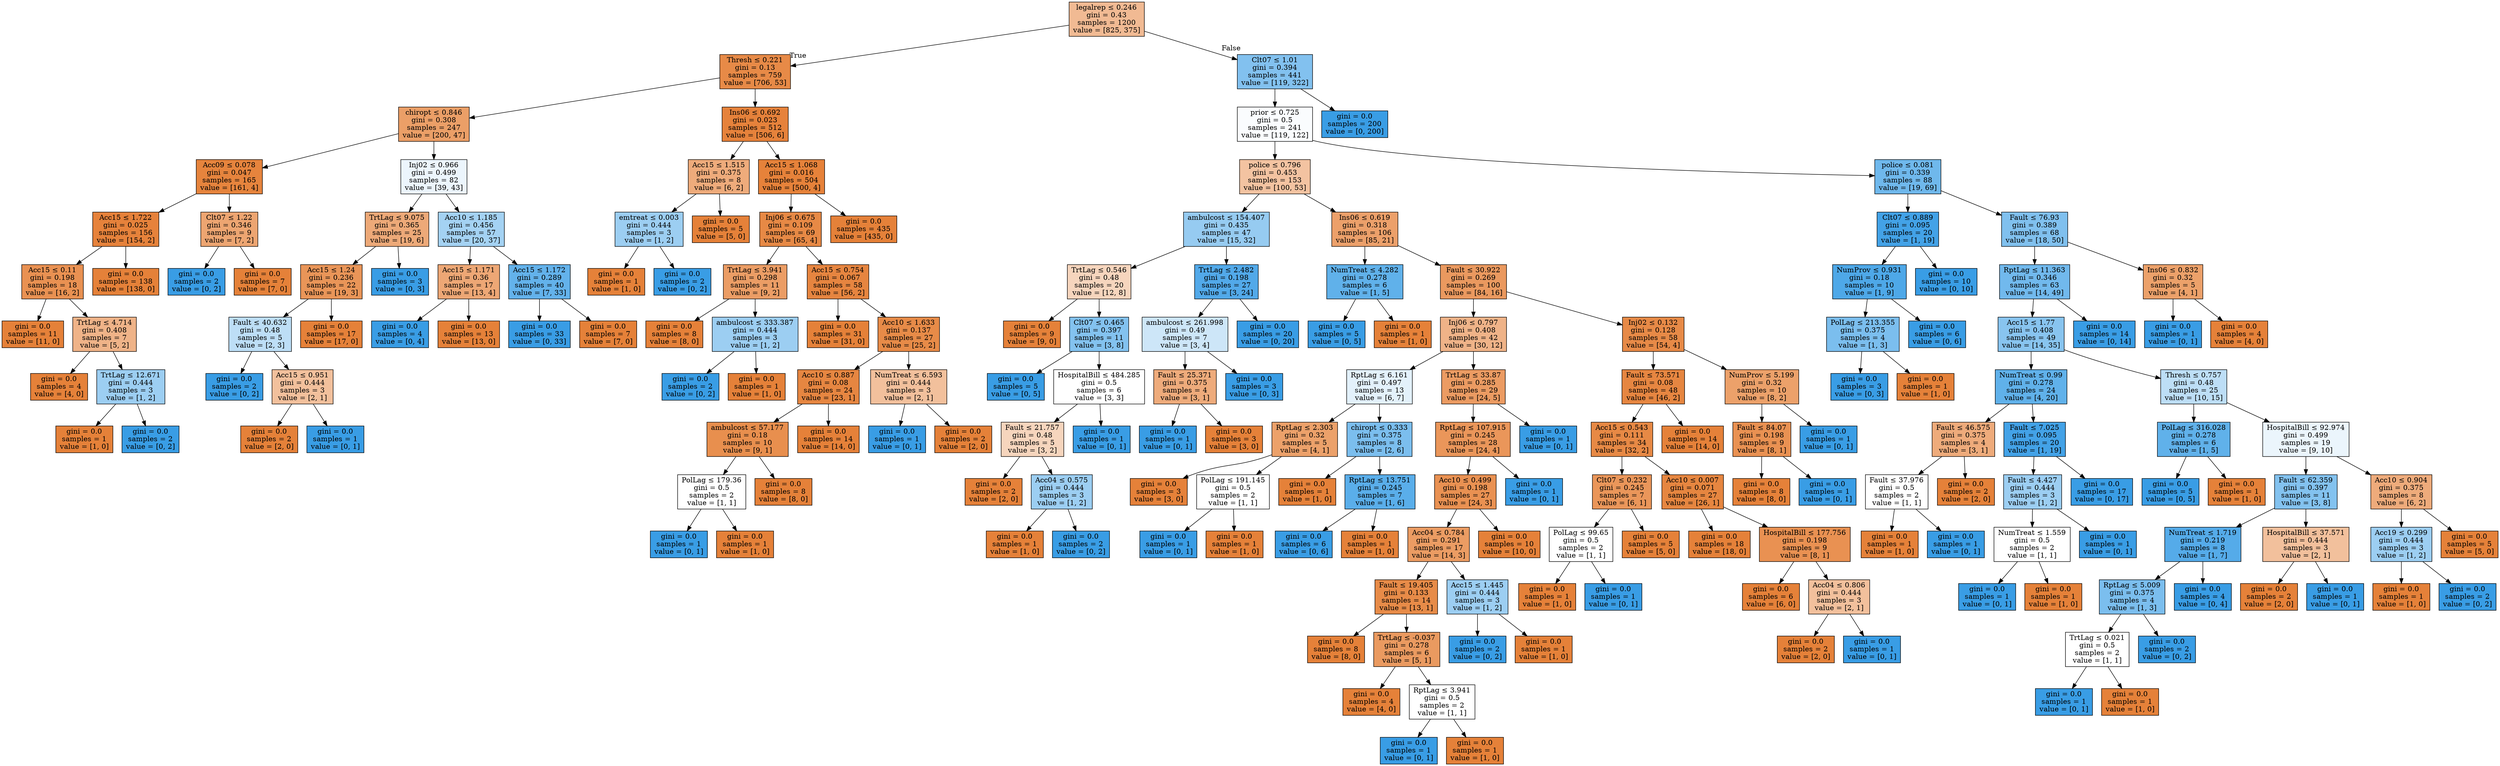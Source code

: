 digraph Tree {
node [shape=box, style="filled", color="black"] ;
0 [label=<legalrep &le; 0.246<br/>gini = 0.43<br/>samples = 1200<br/>value = [825, 375]>, fillcolor="#e581398b"] ;
1 [label=<Thresh &le; 0.221<br/>gini = 0.13<br/>samples = 759<br/>value = [706, 53]>, fillcolor="#e58139ec"] ;
0 -> 1 [labeldistance=2.5, labelangle=45, headlabel="True"] ;
2 [label=<chiropt &le; 0.846<br/>gini = 0.308<br/>samples = 247<br/>value = [200, 47]>, fillcolor="#e58139c3"] ;
1 -> 2 ;
3 [label=<Acc09 &le; 0.078<br/>gini = 0.047<br/>samples = 165<br/>value = [161, 4]>, fillcolor="#e58139f9"] ;
2 -> 3 ;
4 [label=<Acc15 &le; 1.722<br/>gini = 0.025<br/>samples = 156<br/>value = [154, 2]>, fillcolor="#e58139fc"] ;
3 -> 4 ;
5 [label=<Acc15 &le; 0.11<br/>gini = 0.198<br/>samples = 18<br/>value = [16, 2]>, fillcolor="#e58139df"] ;
4 -> 5 ;
6 [label=<gini = 0.0<br/>samples = 11<br/>value = [11, 0]>, fillcolor="#e58139ff"] ;
5 -> 6 ;
7 [label=<TrtLag &le; 4.714<br/>gini = 0.408<br/>samples = 7<br/>value = [5, 2]>, fillcolor="#e5813999"] ;
5 -> 7 ;
8 [label=<gini = 0.0<br/>samples = 4<br/>value = [4, 0]>, fillcolor="#e58139ff"] ;
7 -> 8 ;
9 [label=<TrtLag &le; 12.671<br/>gini = 0.444<br/>samples = 3<br/>value = [1, 2]>, fillcolor="#399de57f"] ;
7 -> 9 ;
10 [label=<gini = 0.0<br/>samples = 1<br/>value = [1, 0]>, fillcolor="#e58139ff"] ;
9 -> 10 ;
11 [label=<gini = 0.0<br/>samples = 2<br/>value = [0, 2]>, fillcolor="#399de5ff"] ;
9 -> 11 ;
12 [label=<gini = 0.0<br/>samples = 138<br/>value = [138, 0]>, fillcolor="#e58139ff"] ;
4 -> 12 ;
13 [label=<Clt07 &le; 1.22<br/>gini = 0.346<br/>samples = 9<br/>value = [7, 2]>, fillcolor="#e58139b6"] ;
3 -> 13 ;
14 [label=<gini = 0.0<br/>samples = 2<br/>value = [0, 2]>, fillcolor="#399de5ff"] ;
13 -> 14 ;
15 [label=<gini = 0.0<br/>samples = 7<br/>value = [7, 0]>, fillcolor="#e58139ff"] ;
13 -> 15 ;
16 [label=<Inj02 &le; 0.966<br/>gini = 0.499<br/>samples = 82<br/>value = [39, 43]>, fillcolor="#399de518"] ;
2 -> 16 ;
17 [label=<TrtLag &le; 9.075<br/>gini = 0.365<br/>samples = 25<br/>value = [19, 6]>, fillcolor="#e58139ae"] ;
16 -> 17 ;
18 [label=<Acc15 &le; 1.24<br/>gini = 0.236<br/>samples = 22<br/>value = [19, 3]>, fillcolor="#e58139d7"] ;
17 -> 18 ;
19 [label=<Fault &le; 40.632<br/>gini = 0.48<br/>samples = 5<br/>value = [2, 3]>, fillcolor="#399de555"] ;
18 -> 19 ;
20 [label=<gini = 0.0<br/>samples = 2<br/>value = [0, 2]>, fillcolor="#399de5ff"] ;
19 -> 20 ;
21 [label=<Acc15 &le; 0.951<br/>gini = 0.444<br/>samples = 3<br/>value = [2, 1]>, fillcolor="#e581397f"] ;
19 -> 21 ;
22 [label=<gini = 0.0<br/>samples = 2<br/>value = [2, 0]>, fillcolor="#e58139ff"] ;
21 -> 22 ;
23 [label=<gini = 0.0<br/>samples = 1<br/>value = [0, 1]>, fillcolor="#399de5ff"] ;
21 -> 23 ;
24 [label=<gini = 0.0<br/>samples = 17<br/>value = [17, 0]>, fillcolor="#e58139ff"] ;
18 -> 24 ;
25 [label=<gini = 0.0<br/>samples = 3<br/>value = [0, 3]>, fillcolor="#399de5ff"] ;
17 -> 25 ;
26 [label=<Acc10 &le; 1.185<br/>gini = 0.456<br/>samples = 57<br/>value = [20, 37]>, fillcolor="#399de575"] ;
16 -> 26 ;
27 [label=<Acc15 &le; 1.171<br/>gini = 0.36<br/>samples = 17<br/>value = [13, 4]>, fillcolor="#e58139b1"] ;
26 -> 27 ;
28 [label=<gini = 0.0<br/>samples = 4<br/>value = [0, 4]>, fillcolor="#399de5ff"] ;
27 -> 28 ;
29 [label=<gini = 0.0<br/>samples = 13<br/>value = [13, 0]>, fillcolor="#e58139ff"] ;
27 -> 29 ;
30 [label=<Acc15 &le; 1.172<br/>gini = 0.289<br/>samples = 40<br/>value = [7, 33]>, fillcolor="#399de5c9"] ;
26 -> 30 ;
31 [label=<gini = 0.0<br/>samples = 33<br/>value = [0, 33]>, fillcolor="#399de5ff"] ;
30 -> 31 ;
32 [label=<gini = 0.0<br/>samples = 7<br/>value = [7, 0]>, fillcolor="#e58139ff"] ;
30 -> 32 ;
33 [label=<Ins06 &le; 0.692<br/>gini = 0.023<br/>samples = 512<br/>value = [506, 6]>, fillcolor="#e58139fc"] ;
1 -> 33 ;
34 [label=<Acc15 &le; 1.515<br/>gini = 0.375<br/>samples = 8<br/>value = [6, 2]>, fillcolor="#e58139aa"] ;
33 -> 34 ;
35 [label=<emtreat &le; 0.003<br/>gini = 0.444<br/>samples = 3<br/>value = [1, 2]>, fillcolor="#399de57f"] ;
34 -> 35 ;
36 [label=<gini = 0.0<br/>samples = 1<br/>value = [1, 0]>, fillcolor="#e58139ff"] ;
35 -> 36 ;
37 [label=<gini = 0.0<br/>samples = 2<br/>value = [0, 2]>, fillcolor="#399de5ff"] ;
35 -> 37 ;
38 [label=<gini = 0.0<br/>samples = 5<br/>value = [5, 0]>, fillcolor="#e58139ff"] ;
34 -> 38 ;
39 [label=<Acc15 &le; 1.068<br/>gini = 0.016<br/>samples = 504<br/>value = [500, 4]>, fillcolor="#e58139fd"] ;
33 -> 39 ;
40 [label=<Inj06 &le; 0.675<br/>gini = 0.109<br/>samples = 69<br/>value = [65, 4]>, fillcolor="#e58139ef"] ;
39 -> 40 ;
41 [label=<TrtLag &le; 3.941<br/>gini = 0.298<br/>samples = 11<br/>value = [9, 2]>, fillcolor="#e58139c6"] ;
40 -> 41 ;
42 [label=<gini = 0.0<br/>samples = 8<br/>value = [8, 0]>, fillcolor="#e58139ff"] ;
41 -> 42 ;
43 [label=<ambulcost &le; 333.387<br/>gini = 0.444<br/>samples = 3<br/>value = [1, 2]>, fillcolor="#399de57f"] ;
41 -> 43 ;
44 [label=<gini = 0.0<br/>samples = 2<br/>value = [0, 2]>, fillcolor="#399de5ff"] ;
43 -> 44 ;
45 [label=<gini = 0.0<br/>samples = 1<br/>value = [1, 0]>, fillcolor="#e58139ff"] ;
43 -> 45 ;
46 [label=<Acc15 &le; 0.754<br/>gini = 0.067<br/>samples = 58<br/>value = [56, 2]>, fillcolor="#e58139f6"] ;
40 -> 46 ;
47 [label=<gini = 0.0<br/>samples = 31<br/>value = [31, 0]>, fillcolor="#e58139ff"] ;
46 -> 47 ;
48 [label=<Acc10 &le; 1.633<br/>gini = 0.137<br/>samples = 27<br/>value = [25, 2]>, fillcolor="#e58139eb"] ;
46 -> 48 ;
49 [label=<Acc10 &le; 0.887<br/>gini = 0.08<br/>samples = 24<br/>value = [23, 1]>, fillcolor="#e58139f4"] ;
48 -> 49 ;
50 [label=<ambulcost &le; 57.177<br/>gini = 0.18<br/>samples = 10<br/>value = [9, 1]>, fillcolor="#e58139e3"] ;
49 -> 50 ;
51 [label=<PolLag &le; 179.36<br/>gini = 0.5<br/>samples = 2<br/>value = [1, 1]>, fillcolor="#e5813900"] ;
50 -> 51 ;
52 [label=<gini = 0.0<br/>samples = 1<br/>value = [0, 1]>, fillcolor="#399de5ff"] ;
51 -> 52 ;
53 [label=<gini = 0.0<br/>samples = 1<br/>value = [1, 0]>, fillcolor="#e58139ff"] ;
51 -> 53 ;
54 [label=<gini = 0.0<br/>samples = 8<br/>value = [8, 0]>, fillcolor="#e58139ff"] ;
50 -> 54 ;
55 [label=<gini = 0.0<br/>samples = 14<br/>value = [14, 0]>, fillcolor="#e58139ff"] ;
49 -> 55 ;
56 [label=<NumTreat &le; 6.593<br/>gini = 0.444<br/>samples = 3<br/>value = [2, 1]>, fillcolor="#e581397f"] ;
48 -> 56 ;
57 [label=<gini = 0.0<br/>samples = 1<br/>value = [0, 1]>, fillcolor="#399de5ff"] ;
56 -> 57 ;
58 [label=<gini = 0.0<br/>samples = 2<br/>value = [2, 0]>, fillcolor="#e58139ff"] ;
56 -> 58 ;
59 [label=<gini = 0.0<br/>samples = 435<br/>value = [435, 0]>, fillcolor="#e58139ff"] ;
39 -> 59 ;
60 [label=<Clt07 &le; 1.01<br/>gini = 0.394<br/>samples = 441<br/>value = [119, 322]>, fillcolor="#399de5a1"] ;
0 -> 60 [labeldistance=2.5, labelangle=-45, headlabel="False"] ;
61 [label=<prior &le; 0.725<br/>gini = 0.5<br/>samples = 241<br/>value = [119, 122]>, fillcolor="#399de506"] ;
60 -> 61 ;
62 [label=<police &le; 0.796<br/>gini = 0.453<br/>samples = 153<br/>value = [100, 53]>, fillcolor="#e5813978"] ;
61 -> 62 ;
63 [label=<ambulcost &le; 154.407<br/>gini = 0.435<br/>samples = 47<br/>value = [15, 32]>, fillcolor="#399de587"] ;
62 -> 63 ;
64 [label=<TrtLag &le; 0.546<br/>gini = 0.48<br/>samples = 20<br/>value = [12, 8]>, fillcolor="#e5813955"] ;
63 -> 64 ;
65 [label=<gini = 0.0<br/>samples = 9<br/>value = [9, 0]>, fillcolor="#e58139ff"] ;
64 -> 65 ;
66 [label=<Clt07 &le; 0.465<br/>gini = 0.397<br/>samples = 11<br/>value = [3, 8]>, fillcolor="#399de59f"] ;
64 -> 66 ;
67 [label=<gini = 0.0<br/>samples = 5<br/>value = [0, 5]>, fillcolor="#399de5ff"] ;
66 -> 67 ;
68 [label=<HospitalBill &le; 484.285<br/>gini = 0.5<br/>samples = 6<br/>value = [3, 3]>, fillcolor="#e5813900"] ;
66 -> 68 ;
69 [label=<Fault &le; 21.757<br/>gini = 0.48<br/>samples = 5<br/>value = [3, 2]>, fillcolor="#e5813955"] ;
68 -> 69 ;
70 [label=<gini = 0.0<br/>samples = 2<br/>value = [2, 0]>, fillcolor="#e58139ff"] ;
69 -> 70 ;
71 [label=<Acc04 &le; 0.575<br/>gini = 0.444<br/>samples = 3<br/>value = [1, 2]>, fillcolor="#399de57f"] ;
69 -> 71 ;
72 [label=<gini = 0.0<br/>samples = 1<br/>value = [1, 0]>, fillcolor="#e58139ff"] ;
71 -> 72 ;
73 [label=<gini = 0.0<br/>samples = 2<br/>value = [0, 2]>, fillcolor="#399de5ff"] ;
71 -> 73 ;
74 [label=<gini = 0.0<br/>samples = 1<br/>value = [0, 1]>, fillcolor="#399de5ff"] ;
68 -> 74 ;
75 [label=<TrtLag &le; 2.482<br/>gini = 0.198<br/>samples = 27<br/>value = [3, 24]>, fillcolor="#399de5df"] ;
63 -> 75 ;
76 [label=<ambulcost &le; 261.998<br/>gini = 0.49<br/>samples = 7<br/>value = [3, 4]>, fillcolor="#399de540"] ;
75 -> 76 ;
77 [label=<Fault &le; 25.371<br/>gini = 0.375<br/>samples = 4<br/>value = [3, 1]>, fillcolor="#e58139aa"] ;
76 -> 77 ;
78 [label=<gini = 0.0<br/>samples = 1<br/>value = [0, 1]>, fillcolor="#399de5ff"] ;
77 -> 78 ;
79 [label=<gini = 0.0<br/>samples = 3<br/>value = [3, 0]>, fillcolor="#e58139ff"] ;
77 -> 79 ;
80 [label=<gini = 0.0<br/>samples = 3<br/>value = [0, 3]>, fillcolor="#399de5ff"] ;
76 -> 80 ;
81 [label=<gini = 0.0<br/>samples = 20<br/>value = [0, 20]>, fillcolor="#399de5ff"] ;
75 -> 81 ;
82 [label=<Ins06 &le; 0.619<br/>gini = 0.318<br/>samples = 106<br/>value = [85, 21]>, fillcolor="#e58139c0"] ;
62 -> 82 ;
83 [label=<NumTreat &le; 4.282<br/>gini = 0.278<br/>samples = 6<br/>value = [1, 5]>, fillcolor="#399de5cc"] ;
82 -> 83 ;
84 [label=<gini = 0.0<br/>samples = 5<br/>value = [0, 5]>, fillcolor="#399de5ff"] ;
83 -> 84 ;
85 [label=<gini = 0.0<br/>samples = 1<br/>value = [1, 0]>, fillcolor="#e58139ff"] ;
83 -> 85 ;
86 [label=<Fault &le; 30.922<br/>gini = 0.269<br/>samples = 100<br/>value = [84, 16]>, fillcolor="#e58139ce"] ;
82 -> 86 ;
87 [label=<Inj06 &le; 0.797<br/>gini = 0.408<br/>samples = 42<br/>value = [30, 12]>, fillcolor="#e5813999"] ;
86 -> 87 ;
88 [label=<RptLag &le; 6.161<br/>gini = 0.497<br/>samples = 13<br/>value = [6, 7]>, fillcolor="#399de524"] ;
87 -> 88 ;
89 [label=<RptLag &le; 2.303<br/>gini = 0.32<br/>samples = 5<br/>value = [4, 1]>, fillcolor="#e58139bf"] ;
88 -> 89 ;
90 [label=<gini = 0.0<br/>samples = 3<br/>value = [3, 0]>, fillcolor="#e58139ff"] ;
89 -> 90 ;
91 [label=<PolLag &le; 191.145<br/>gini = 0.5<br/>samples = 2<br/>value = [1, 1]>, fillcolor="#e5813900"] ;
89 -> 91 ;
92 [label=<gini = 0.0<br/>samples = 1<br/>value = [0, 1]>, fillcolor="#399de5ff"] ;
91 -> 92 ;
93 [label=<gini = 0.0<br/>samples = 1<br/>value = [1, 0]>, fillcolor="#e58139ff"] ;
91 -> 93 ;
94 [label=<chiropt &le; 0.333<br/>gini = 0.375<br/>samples = 8<br/>value = [2, 6]>, fillcolor="#399de5aa"] ;
88 -> 94 ;
95 [label=<gini = 0.0<br/>samples = 1<br/>value = [1, 0]>, fillcolor="#e58139ff"] ;
94 -> 95 ;
96 [label=<RptLag &le; 13.751<br/>gini = 0.245<br/>samples = 7<br/>value = [1, 6]>, fillcolor="#399de5d4"] ;
94 -> 96 ;
97 [label=<gini = 0.0<br/>samples = 6<br/>value = [0, 6]>, fillcolor="#399de5ff"] ;
96 -> 97 ;
98 [label=<gini = 0.0<br/>samples = 1<br/>value = [1, 0]>, fillcolor="#e58139ff"] ;
96 -> 98 ;
99 [label=<TrtLag &le; 33.87<br/>gini = 0.285<br/>samples = 29<br/>value = [24, 5]>, fillcolor="#e58139ca"] ;
87 -> 99 ;
100 [label=<RptLag &le; 107.915<br/>gini = 0.245<br/>samples = 28<br/>value = [24, 4]>, fillcolor="#e58139d4"] ;
99 -> 100 ;
101 [label=<Acc10 &le; 0.499<br/>gini = 0.198<br/>samples = 27<br/>value = [24, 3]>, fillcolor="#e58139df"] ;
100 -> 101 ;
102 [label=<Acc04 &le; 0.784<br/>gini = 0.291<br/>samples = 17<br/>value = [14, 3]>, fillcolor="#e58139c8"] ;
101 -> 102 ;
103 [label=<Fault &le; 19.405<br/>gini = 0.133<br/>samples = 14<br/>value = [13, 1]>, fillcolor="#e58139eb"] ;
102 -> 103 ;
104 [label=<gini = 0.0<br/>samples = 8<br/>value = [8, 0]>, fillcolor="#e58139ff"] ;
103 -> 104 ;
105 [label=<TrtLag &le; -0.037<br/>gini = 0.278<br/>samples = 6<br/>value = [5, 1]>, fillcolor="#e58139cc"] ;
103 -> 105 ;
106 [label=<gini = 0.0<br/>samples = 4<br/>value = [4, 0]>, fillcolor="#e58139ff"] ;
105 -> 106 ;
107 [label=<RptLag &le; 3.941<br/>gini = 0.5<br/>samples = 2<br/>value = [1, 1]>, fillcolor="#e5813900"] ;
105 -> 107 ;
108 [label=<gini = 0.0<br/>samples = 1<br/>value = [0, 1]>, fillcolor="#399de5ff"] ;
107 -> 108 ;
109 [label=<gini = 0.0<br/>samples = 1<br/>value = [1, 0]>, fillcolor="#e58139ff"] ;
107 -> 109 ;
110 [label=<Acc15 &le; 1.445<br/>gini = 0.444<br/>samples = 3<br/>value = [1, 2]>, fillcolor="#399de57f"] ;
102 -> 110 ;
111 [label=<gini = 0.0<br/>samples = 2<br/>value = [0, 2]>, fillcolor="#399de5ff"] ;
110 -> 111 ;
112 [label=<gini = 0.0<br/>samples = 1<br/>value = [1, 0]>, fillcolor="#e58139ff"] ;
110 -> 112 ;
113 [label=<gini = 0.0<br/>samples = 10<br/>value = [10, 0]>, fillcolor="#e58139ff"] ;
101 -> 113 ;
114 [label=<gini = 0.0<br/>samples = 1<br/>value = [0, 1]>, fillcolor="#399de5ff"] ;
100 -> 114 ;
115 [label=<gini = 0.0<br/>samples = 1<br/>value = [0, 1]>, fillcolor="#399de5ff"] ;
99 -> 115 ;
116 [label=<Inj02 &le; 0.132<br/>gini = 0.128<br/>samples = 58<br/>value = [54, 4]>, fillcolor="#e58139ec"] ;
86 -> 116 ;
117 [label=<Fault &le; 73.571<br/>gini = 0.08<br/>samples = 48<br/>value = [46, 2]>, fillcolor="#e58139f4"] ;
116 -> 117 ;
118 [label=<Acc15 &le; 0.543<br/>gini = 0.111<br/>samples = 34<br/>value = [32, 2]>, fillcolor="#e58139ef"] ;
117 -> 118 ;
119 [label=<Clt07 &le; 0.232<br/>gini = 0.245<br/>samples = 7<br/>value = [6, 1]>, fillcolor="#e58139d4"] ;
118 -> 119 ;
120 [label=<PolLag &le; 99.65<br/>gini = 0.5<br/>samples = 2<br/>value = [1, 1]>, fillcolor="#e5813900"] ;
119 -> 120 ;
121 [label=<gini = 0.0<br/>samples = 1<br/>value = [1, 0]>, fillcolor="#e58139ff"] ;
120 -> 121 ;
122 [label=<gini = 0.0<br/>samples = 1<br/>value = [0, 1]>, fillcolor="#399de5ff"] ;
120 -> 122 ;
123 [label=<gini = 0.0<br/>samples = 5<br/>value = [5, 0]>, fillcolor="#e58139ff"] ;
119 -> 123 ;
124 [label=<Acc10 &le; 0.007<br/>gini = 0.071<br/>samples = 27<br/>value = [26, 1]>, fillcolor="#e58139f5"] ;
118 -> 124 ;
125 [label=<gini = 0.0<br/>samples = 18<br/>value = [18, 0]>, fillcolor="#e58139ff"] ;
124 -> 125 ;
126 [label=<HospitalBill &le; 177.756<br/>gini = 0.198<br/>samples = 9<br/>value = [8, 1]>, fillcolor="#e58139df"] ;
124 -> 126 ;
127 [label=<gini = 0.0<br/>samples = 6<br/>value = [6, 0]>, fillcolor="#e58139ff"] ;
126 -> 127 ;
128 [label=<Acc04 &le; 0.806<br/>gini = 0.444<br/>samples = 3<br/>value = [2, 1]>, fillcolor="#e581397f"] ;
126 -> 128 ;
129 [label=<gini = 0.0<br/>samples = 2<br/>value = [2, 0]>, fillcolor="#e58139ff"] ;
128 -> 129 ;
130 [label=<gini = 0.0<br/>samples = 1<br/>value = [0, 1]>, fillcolor="#399de5ff"] ;
128 -> 130 ;
131 [label=<gini = 0.0<br/>samples = 14<br/>value = [14, 0]>, fillcolor="#e58139ff"] ;
117 -> 131 ;
132 [label=<NumProv &le; 5.199<br/>gini = 0.32<br/>samples = 10<br/>value = [8, 2]>, fillcolor="#e58139bf"] ;
116 -> 132 ;
133 [label=<Fault &le; 84.07<br/>gini = 0.198<br/>samples = 9<br/>value = [8, 1]>, fillcolor="#e58139df"] ;
132 -> 133 ;
134 [label=<gini = 0.0<br/>samples = 8<br/>value = [8, 0]>, fillcolor="#e58139ff"] ;
133 -> 134 ;
135 [label=<gini = 0.0<br/>samples = 1<br/>value = [0, 1]>, fillcolor="#399de5ff"] ;
133 -> 135 ;
136 [label=<gini = 0.0<br/>samples = 1<br/>value = [0, 1]>, fillcolor="#399de5ff"] ;
132 -> 136 ;
137 [label=<police &le; 0.081<br/>gini = 0.339<br/>samples = 88<br/>value = [19, 69]>, fillcolor="#399de5b9"] ;
61 -> 137 ;
138 [label=<Clt07 &le; 0.889<br/>gini = 0.095<br/>samples = 20<br/>value = [1, 19]>, fillcolor="#399de5f2"] ;
137 -> 138 ;
139 [label=<NumProv &le; 0.931<br/>gini = 0.18<br/>samples = 10<br/>value = [1, 9]>, fillcolor="#399de5e3"] ;
138 -> 139 ;
140 [label=<PolLag &le; 213.355<br/>gini = 0.375<br/>samples = 4<br/>value = [1, 3]>, fillcolor="#399de5aa"] ;
139 -> 140 ;
141 [label=<gini = 0.0<br/>samples = 3<br/>value = [0, 3]>, fillcolor="#399de5ff"] ;
140 -> 141 ;
142 [label=<gini = 0.0<br/>samples = 1<br/>value = [1, 0]>, fillcolor="#e58139ff"] ;
140 -> 142 ;
143 [label=<gini = 0.0<br/>samples = 6<br/>value = [0, 6]>, fillcolor="#399de5ff"] ;
139 -> 143 ;
144 [label=<gini = 0.0<br/>samples = 10<br/>value = [0, 10]>, fillcolor="#399de5ff"] ;
138 -> 144 ;
145 [label=<Fault &le; 76.93<br/>gini = 0.389<br/>samples = 68<br/>value = [18, 50]>, fillcolor="#399de5a3"] ;
137 -> 145 ;
146 [label=<RptLag &le; 11.363<br/>gini = 0.346<br/>samples = 63<br/>value = [14, 49]>, fillcolor="#399de5b6"] ;
145 -> 146 ;
147 [label=<Acc15 &le; 1.77<br/>gini = 0.408<br/>samples = 49<br/>value = [14, 35]>, fillcolor="#399de599"] ;
146 -> 147 ;
148 [label=<NumTreat &le; 0.99<br/>gini = 0.278<br/>samples = 24<br/>value = [4, 20]>, fillcolor="#399de5cc"] ;
147 -> 148 ;
149 [label=<Fault &le; 46.575<br/>gini = 0.375<br/>samples = 4<br/>value = [3, 1]>, fillcolor="#e58139aa"] ;
148 -> 149 ;
150 [label=<Fault &le; 37.976<br/>gini = 0.5<br/>samples = 2<br/>value = [1, 1]>, fillcolor="#e5813900"] ;
149 -> 150 ;
151 [label=<gini = 0.0<br/>samples = 1<br/>value = [1, 0]>, fillcolor="#e58139ff"] ;
150 -> 151 ;
152 [label=<gini = 0.0<br/>samples = 1<br/>value = [0, 1]>, fillcolor="#399de5ff"] ;
150 -> 152 ;
153 [label=<gini = 0.0<br/>samples = 2<br/>value = [2, 0]>, fillcolor="#e58139ff"] ;
149 -> 153 ;
154 [label=<Fault &le; 7.025<br/>gini = 0.095<br/>samples = 20<br/>value = [1, 19]>, fillcolor="#399de5f2"] ;
148 -> 154 ;
155 [label=<Fault &le; 4.427<br/>gini = 0.444<br/>samples = 3<br/>value = [1, 2]>, fillcolor="#399de57f"] ;
154 -> 155 ;
156 [label=<NumTreat &le; 1.559<br/>gini = 0.5<br/>samples = 2<br/>value = [1, 1]>, fillcolor="#e5813900"] ;
155 -> 156 ;
157 [label=<gini = 0.0<br/>samples = 1<br/>value = [0, 1]>, fillcolor="#399de5ff"] ;
156 -> 157 ;
158 [label=<gini = 0.0<br/>samples = 1<br/>value = [1, 0]>, fillcolor="#e58139ff"] ;
156 -> 158 ;
159 [label=<gini = 0.0<br/>samples = 1<br/>value = [0, 1]>, fillcolor="#399de5ff"] ;
155 -> 159 ;
160 [label=<gini = 0.0<br/>samples = 17<br/>value = [0, 17]>, fillcolor="#399de5ff"] ;
154 -> 160 ;
161 [label=<Thresh &le; 0.757<br/>gini = 0.48<br/>samples = 25<br/>value = [10, 15]>, fillcolor="#399de555"] ;
147 -> 161 ;
162 [label=<PolLag &le; 316.028<br/>gini = 0.278<br/>samples = 6<br/>value = [1, 5]>, fillcolor="#399de5cc"] ;
161 -> 162 ;
163 [label=<gini = 0.0<br/>samples = 5<br/>value = [0, 5]>, fillcolor="#399de5ff"] ;
162 -> 163 ;
164 [label=<gini = 0.0<br/>samples = 1<br/>value = [1, 0]>, fillcolor="#e58139ff"] ;
162 -> 164 ;
165 [label=<HospitalBill &le; 92.974<br/>gini = 0.499<br/>samples = 19<br/>value = [9, 10]>, fillcolor="#399de519"] ;
161 -> 165 ;
166 [label=<Fault &le; 62.359<br/>gini = 0.397<br/>samples = 11<br/>value = [3, 8]>, fillcolor="#399de59f"] ;
165 -> 166 ;
167 [label=<NumTreat &le; 1.719<br/>gini = 0.219<br/>samples = 8<br/>value = [1, 7]>, fillcolor="#399de5db"] ;
166 -> 167 ;
168 [label=<RptLag &le; 5.009<br/>gini = 0.375<br/>samples = 4<br/>value = [1, 3]>, fillcolor="#399de5aa"] ;
167 -> 168 ;
169 [label=<TrtLag &le; 0.021<br/>gini = 0.5<br/>samples = 2<br/>value = [1, 1]>, fillcolor="#e5813900"] ;
168 -> 169 ;
170 [label=<gini = 0.0<br/>samples = 1<br/>value = [0, 1]>, fillcolor="#399de5ff"] ;
169 -> 170 ;
171 [label=<gini = 0.0<br/>samples = 1<br/>value = [1, 0]>, fillcolor="#e58139ff"] ;
169 -> 171 ;
172 [label=<gini = 0.0<br/>samples = 2<br/>value = [0, 2]>, fillcolor="#399de5ff"] ;
168 -> 172 ;
173 [label=<gini = 0.0<br/>samples = 4<br/>value = [0, 4]>, fillcolor="#399de5ff"] ;
167 -> 173 ;
174 [label=<HospitalBill &le; 37.571<br/>gini = 0.444<br/>samples = 3<br/>value = [2, 1]>, fillcolor="#e581397f"] ;
166 -> 174 ;
175 [label=<gini = 0.0<br/>samples = 2<br/>value = [2, 0]>, fillcolor="#e58139ff"] ;
174 -> 175 ;
176 [label=<gini = 0.0<br/>samples = 1<br/>value = [0, 1]>, fillcolor="#399de5ff"] ;
174 -> 176 ;
177 [label=<Acc10 &le; 0.904<br/>gini = 0.375<br/>samples = 8<br/>value = [6, 2]>, fillcolor="#e58139aa"] ;
165 -> 177 ;
178 [label=<Acc19 &le; 0.299<br/>gini = 0.444<br/>samples = 3<br/>value = [1, 2]>, fillcolor="#399de57f"] ;
177 -> 178 ;
179 [label=<gini = 0.0<br/>samples = 1<br/>value = [1, 0]>, fillcolor="#e58139ff"] ;
178 -> 179 ;
180 [label=<gini = 0.0<br/>samples = 2<br/>value = [0, 2]>, fillcolor="#399de5ff"] ;
178 -> 180 ;
181 [label=<gini = 0.0<br/>samples = 5<br/>value = [5, 0]>, fillcolor="#e58139ff"] ;
177 -> 181 ;
182 [label=<gini = 0.0<br/>samples = 14<br/>value = [0, 14]>, fillcolor="#399de5ff"] ;
146 -> 182 ;
183 [label=<Ins06 &le; 0.832<br/>gini = 0.32<br/>samples = 5<br/>value = [4, 1]>, fillcolor="#e58139bf"] ;
145 -> 183 ;
184 [label=<gini = 0.0<br/>samples = 1<br/>value = [0, 1]>, fillcolor="#399de5ff"] ;
183 -> 184 ;
185 [label=<gini = 0.0<br/>samples = 4<br/>value = [4, 0]>, fillcolor="#e58139ff"] ;
183 -> 185 ;
186 [label=<gini = 0.0<br/>samples = 200<br/>value = [0, 200]>, fillcolor="#399de5ff"] ;
60 -> 186 ;
}
